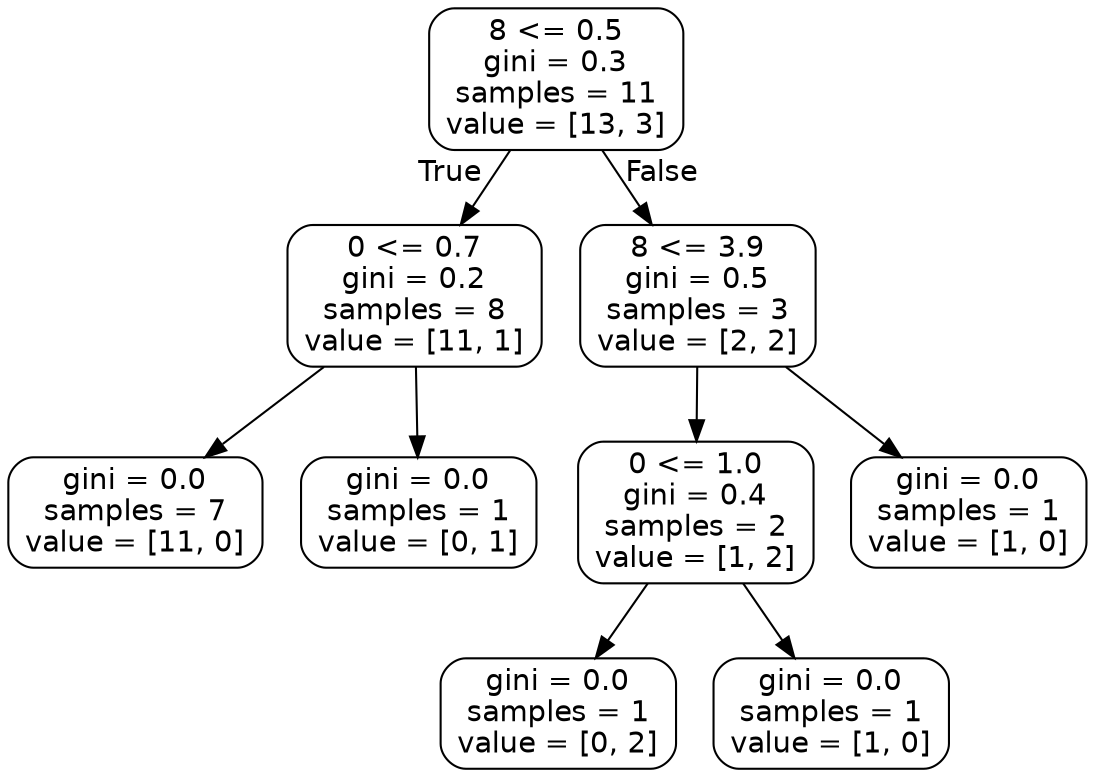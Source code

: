 digraph Tree {
node [shape=box, style="rounded", color="black", fontname=helvetica] ;
edge [fontname=helvetica] ;
0 [label="8 <= 0.5\ngini = 0.3\nsamples = 11\nvalue = [13, 3]"] ;
1 [label="0 <= 0.7\ngini = 0.2\nsamples = 8\nvalue = [11, 1]"] ;
0 -> 1 [labeldistance=2.5, labelangle=45, headlabel="True"] ;
2 [label="gini = 0.0\nsamples = 7\nvalue = [11, 0]"] ;
1 -> 2 ;
3 [label="gini = 0.0\nsamples = 1\nvalue = [0, 1]"] ;
1 -> 3 ;
4 [label="8 <= 3.9\ngini = 0.5\nsamples = 3\nvalue = [2, 2]"] ;
0 -> 4 [labeldistance=2.5, labelangle=-45, headlabel="False"] ;
5 [label="0 <= 1.0\ngini = 0.4\nsamples = 2\nvalue = [1, 2]"] ;
4 -> 5 ;
6 [label="gini = 0.0\nsamples = 1\nvalue = [0, 2]"] ;
5 -> 6 ;
7 [label="gini = 0.0\nsamples = 1\nvalue = [1, 0]"] ;
5 -> 7 ;
8 [label="gini = 0.0\nsamples = 1\nvalue = [1, 0]"] ;
4 -> 8 ;
}